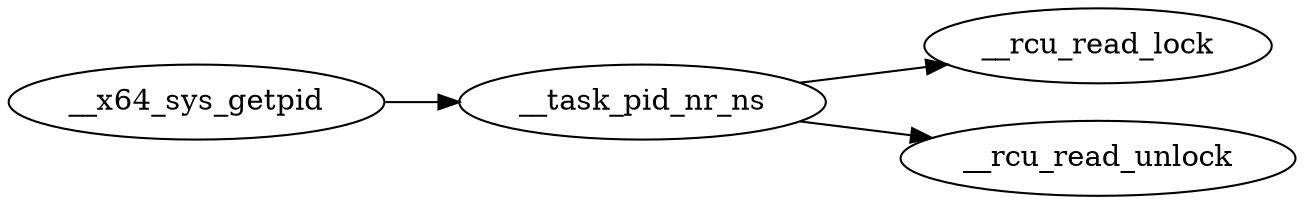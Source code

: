 digraph G {
rankdir="LR"
"__x64_sys_getpid"->"__task_pid_nr_ns" 
"__task_pid_nr_ns"->"__rcu_read_lock" 
"__task_pid_nr_ns"->"__rcu_read_unlock" 
}

